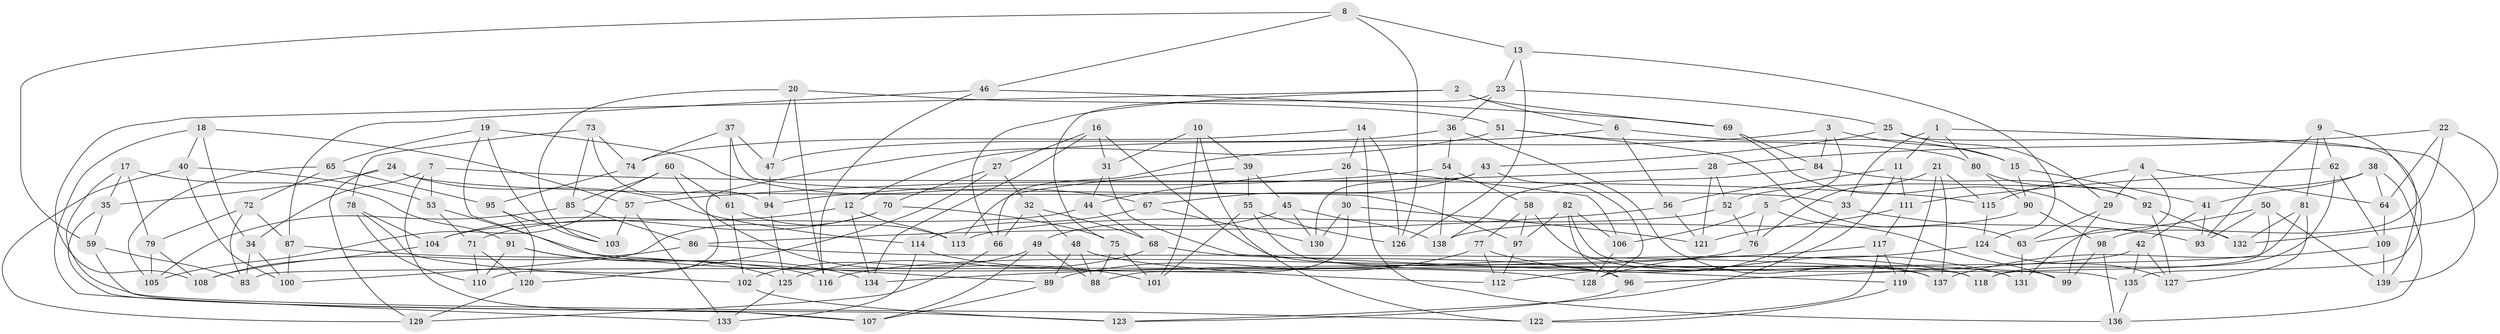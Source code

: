 // Generated by graph-tools (version 1.1) at 2025/26/03/09/25 03:26:57]
// undirected, 139 vertices, 278 edges
graph export_dot {
graph [start="1"]
  node [color=gray90,style=filled];
  1;
  2;
  3;
  4;
  5;
  6;
  7;
  8;
  9;
  10;
  11;
  12;
  13;
  14;
  15;
  16;
  17;
  18;
  19;
  20;
  21;
  22;
  23;
  24;
  25;
  26;
  27;
  28;
  29;
  30;
  31;
  32;
  33;
  34;
  35;
  36;
  37;
  38;
  39;
  40;
  41;
  42;
  43;
  44;
  45;
  46;
  47;
  48;
  49;
  50;
  51;
  52;
  53;
  54;
  55;
  56;
  57;
  58;
  59;
  60;
  61;
  62;
  63;
  64;
  65;
  66;
  67;
  68;
  69;
  70;
  71;
  72;
  73;
  74;
  75;
  76;
  77;
  78;
  79;
  80;
  81;
  82;
  83;
  84;
  85;
  86;
  87;
  88;
  89;
  90;
  91;
  92;
  93;
  94;
  95;
  96;
  97;
  98;
  99;
  100;
  101;
  102;
  103;
  104;
  105;
  106;
  107;
  108;
  109;
  110;
  111;
  112;
  113;
  114;
  115;
  116;
  117;
  118;
  119;
  120;
  121;
  122;
  123;
  124;
  125;
  126;
  127;
  128;
  129;
  130;
  131;
  132;
  133;
  134;
  135;
  136;
  137;
  138;
  139;
  1 -- 11;
  1 -- 139;
  1 -- 80;
  1 -- 33;
  2 -- 108;
  2 -- 6;
  2 -- 69;
  2 -- 66;
  3 -- 5;
  3 -- 66;
  3 -- 84;
  3 -- 15;
  4 -- 64;
  4 -- 29;
  4 -- 115;
  4 -- 131;
  5 -- 76;
  5 -- 99;
  5 -- 106;
  6 -- 12;
  6 -- 15;
  6 -- 56;
  7 -- 34;
  7 -- 115;
  7 -- 107;
  7 -- 53;
  8 -- 46;
  8 -- 59;
  8 -- 126;
  8 -- 13;
  9 -- 93;
  9 -- 81;
  9 -- 135;
  9 -- 62;
  10 -- 122;
  10 -- 31;
  10 -- 39;
  10 -- 101;
  11 -- 56;
  11 -- 111;
  11 -- 123;
  12 -- 113;
  12 -- 104;
  12 -- 134;
  13 -- 126;
  13 -- 124;
  13 -- 23;
  14 -- 74;
  14 -- 126;
  14 -- 136;
  14 -- 26;
  15 -- 90;
  15 -- 41;
  16 -- 27;
  16 -- 118;
  16 -- 31;
  16 -- 134;
  17 -- 79;
  17 -- 35;
  17 -- 91;
  17 -- 122;
  18 -- 133;
  18 -- 57;
  18 -- 40;
  18 -- 34;
  19 -- 89;
  19 -- 67;
  19 -- 65;
  19 -- 103;
  20 -- 47;
  20 -- 116;
  20 -- 103;
  20 -- 51;
  21 -- 115;
  21 -- 119;
  21 -- 76;
  21 -- 137;
  22 -- 98;
  22 -- 64;
  22 -- 28;
  22 -- 132;
  23 -- 75;
  23 -- 36;
  23 -- 25;
  24 -- 114;
  24 -- 129;
  24 -- 33;
  24 -- 35;
  25 -- 43;
  25 -- 29;
  25 -- 139;
  26 -- 44;
  26 -- 30;
  26 -- 106;
  27 -- 120;
  27 -- 32;
  27 -- 70;
  28 -- 57;
  28 -- 121;
  28 -- 52;
  29 -- 63;
  29 -- 99;
  30 -- 121;
  30 -- 88;
  30 -- 130;
  31 -- 119;
  31 -- 44;
  32 -- 48;
  32 -- 66;
  32 -- 68;
  33 -- 93;
  33 -- 112;
  34 -- 100;
  34 -- 83;
  35 -- 107;
  35 -- 59;
  36 -- 137;
  36 -- 54;
  36 -- 47;
  37 -- 61;
  37 -- 47;
  37 -- 74;
  37 -- 97;
  38 -- 64;
  38 -- 52;
  38 -- 136;
  38 -- 41;
  39 -- 45;
  39 -- 113;
  39 -- 55;
  40 -- 100;
  40 -- 53;
  40 -- 129;
  41 -- 93;
  41 -- 42;
  42 -- 135;
  42 -- 96;
  42 -- 127;
  43 -- 67;
  43 -- 128;
  43 -- 130;
  44 -- 104;
  44 -- 68;
  45 -- 130;
  45 -- 138;
  45 -- 49;
  46 -- 87;
  46 -- 69;
  46 -- 116;
  47 -- 94;
  48 -- 88;
  48 -- 112;
  48 -- 89;
  49 -- 107;
  49 -- 102;
  49 -- 88;
  50 -- 93;
  50 -- 63;
  50 -- 139;
  50 -- 118;
  51 -- 110;
  51 -- 63;
  51 -- 80;
  52 -- 76;
  52 -- 113;
  53 -- 71;
  53 -- 128;
  54 -- 94;
  54 -- 58;
  54 -- 138;
  55 -- 101;
  55 -- 126;
  55 -- 99;
  56 -- 121;
  56 -- 86;
  57 -- 133;
  57 -- 103;
  58 -- 97;
  58 -- 77;
  58 -- 131;
  59 -- 123;
  59 -- 83;
  60 -- 101;
  60 -- 85;
  60 -- 61;
  60 -- 105;
  61 -- 113;
  61 -- 102;
  62 -- 118;
  62 -- 109;
  62 -- 111;
  63 -- 131;
  64 -- 109;
  65 -- 72;
  65 -- 95;
  65 -- 105;
  66 -- 129;
  67 -- 114;
  67 -- 130;
  68 -- 96;
  68 -- 125;
  69 -- 132;
  69 -- 84;
  70 -- 71;
  70 -- 75;
  70 -- 100;
  71 -- 120;
  71 -- 110;
  72 -- 79;
  72 -- 83;
  72 -- 87;
  73 -- 78;
  73 -- 94;
  73 -- 85;
  73 -- 74;
  74 -- 95;
  75 -- 101;
  75 -- 88;
  76 -- 116;
  77 -- 112;
  77 -- 131;
  77 -- 89;
  78 -- 104;
  78 -- 110;
  78 -- 102;
  79 -- 108;
  79 -- 105;
  80 -- 92;
  80 -- 90;
  81 -- 83;
  81 -- 132;
  81 -- 127;
  82 -- 106;
  82 -- 96;
  82 -- 97;
  82 -- 135;
  84 -- 92;
  84 -- 138;
  85 -- 86;
  85 -- 105;
  86 -- 137;
  86 -- 108;
  87 -- 116;
  87 -- 100;
  89 -- 107;
  90 -- 98;
  90 -- 138;
  91 -- 134;
  91 -- 110;
  91 -- 125;
  92 -- 127;
  92 -- 132;
  94 -- 125;
  95 -- 120;
  95 -- 103;
  96 -- 123;
  97 -- 112;
  98 -- 136;
  98 -- 99;
  102 -- 123;
  104 -- 108;
  106 -- 128;
  109 -- 139;
  109 -- 137;
  111 -- 121;
  111 -- 117;
  114 -- 133;
  114 -- 118;
  115 -- 124;
  117 -- 122;
  117 -- 119;
  117 -- 134;
  119 -- 122;
  120 -- 129;
  124 -- 128;
  124 -- 127;
  125 -- 133;
  135 -- 136;
}
